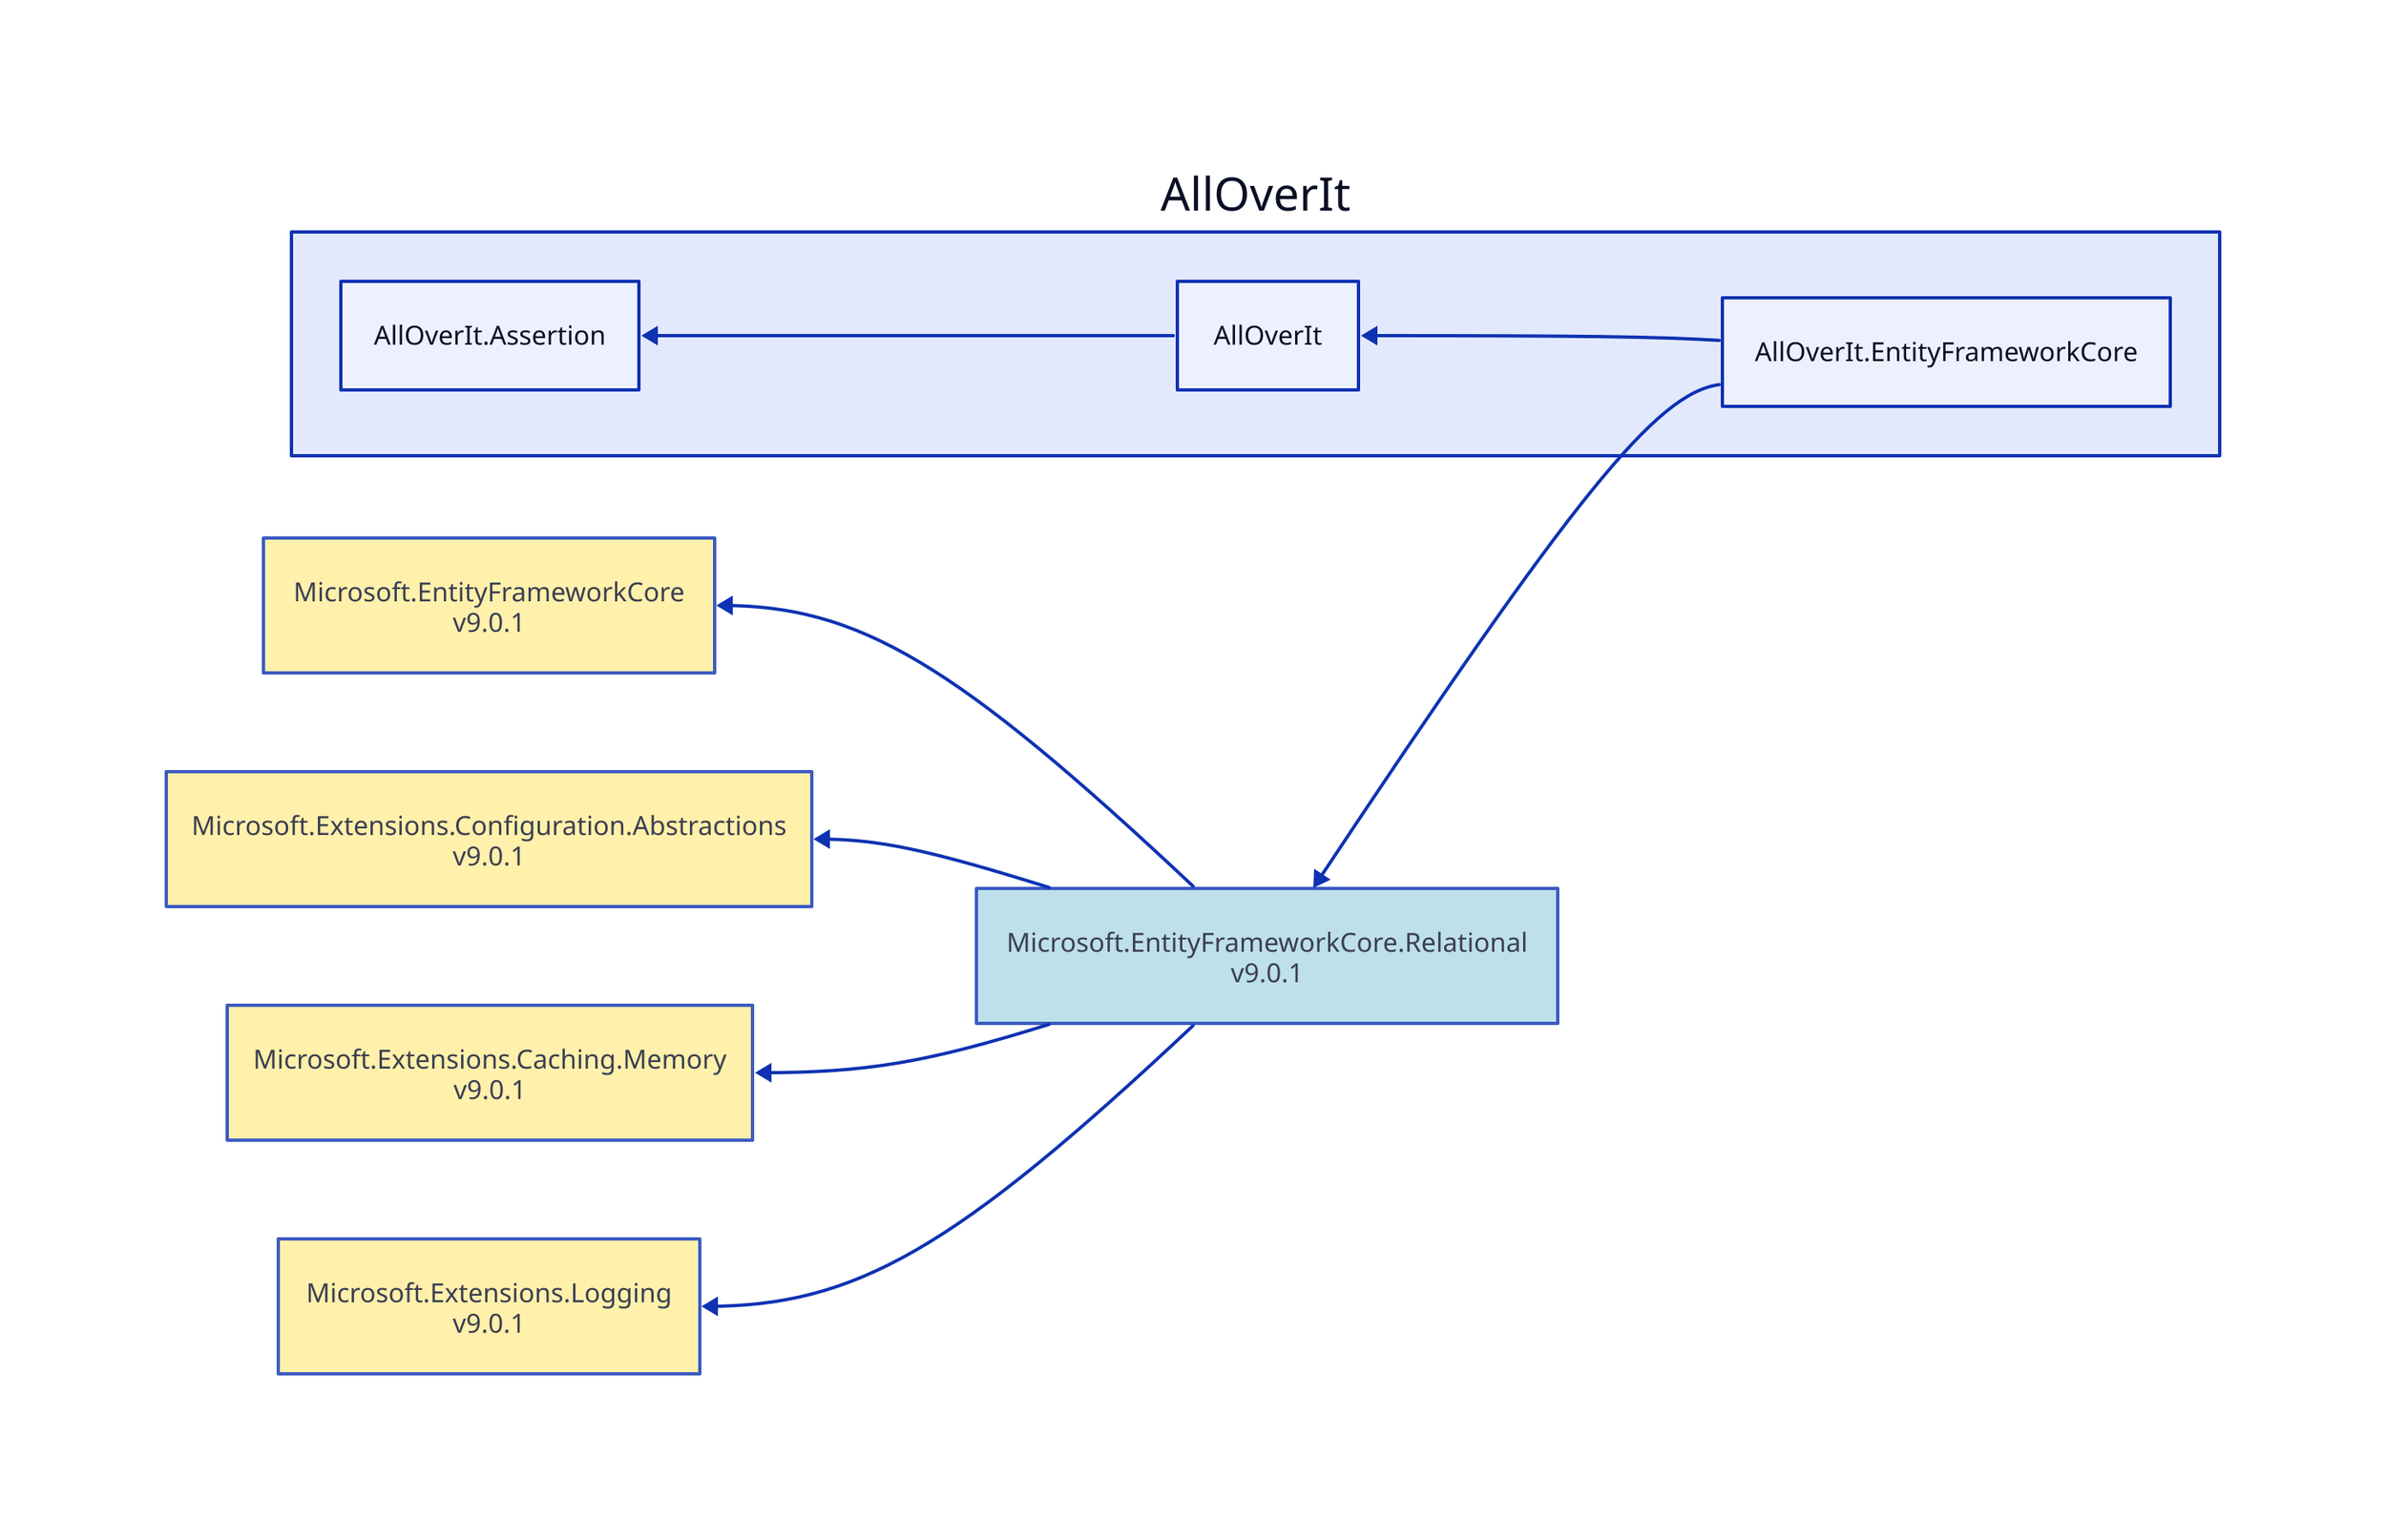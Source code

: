 direction: left

aoi: AllOverIt
aoi.alloverit-entityframeworkcore: AllOverIt.EntityFrameworkCore
microsoft-entityframeworkcore-relational_9-0-1: Microsoft.EntityFrameworkCore.Relational\nv9.0.1
microsoft-entityframeworkcore-relational_9-0-1.style.fill: "#ADD8E6"
microsoft-entityframeworkcore-relational_9-0-1.style.opacity: 0.8
microsoft-entityframeworkcore_9-0-1: Microsoft.EntityFrameworkCore\nv9.0.1
microsoft-entityframeworkcore_9-0-1.style.fill: "#FFEC96"
microsoft-entityframeworkcore_9-0-1.style.opacity: 0.8
microsoft-entityframeworkcore_9-0-1 <- microsoft-entityframeworkcore-relational_9-0-1
microsoft-extensions-configuration-abstractions_9-0-1: Microsoft.Extensions.Configuration.Abstractions\nv9.0.1
microsoft-extensions-configuration-abstractions_9-0-1.style.fill: "#FFEC96"
microsoft-extensions-configuration-abstractions_9-0-1.style.opacity: 0.8
microsoft-extensions-configuration-abstractions_9-0-1 <- microsoft-entityframeworkcore-relational_9-0-1
microsoft-extensions-caching-memory_9-0-1: Microsoft.Extensions.Caching.Memory\nv9.0.1
microsoft-extensions-caching-memory_9-0-1.style.fill: "#FFEC96"
microsoft-extensions-caching-memory_9-0-1.style.opacity: 0.8
microsoft-extensions-caching-memory_9-0-1 <- microsoft-entityframeworkcore-relational_9-0-1
microsoft-extensions-logging_9-0-1: Microsoft.Extensions.Logging\nv9.0.1
microsoft-extensions-logging_9-0-1.style.fill: "#FFEC96"
microsoft-extensions-logging_9-0-1.style.opacity: 0.8
microsoft-extensions-logging_9-0-1 <- microsoft-entityframeworkcore-relational_9-0-1
microsoft-entityframeworkcore-relational_9-0-1 <- aoi.alloverit-entityframeworkcore
aoi.alloverit: AllOverIt
aoi.alloverit-assertion: AllOverIt.Assertion
aoi.alloverit-assertion <- aoi.alloverit
aoi.alloverit <- aoi.alloverit-entityframeworkcore
